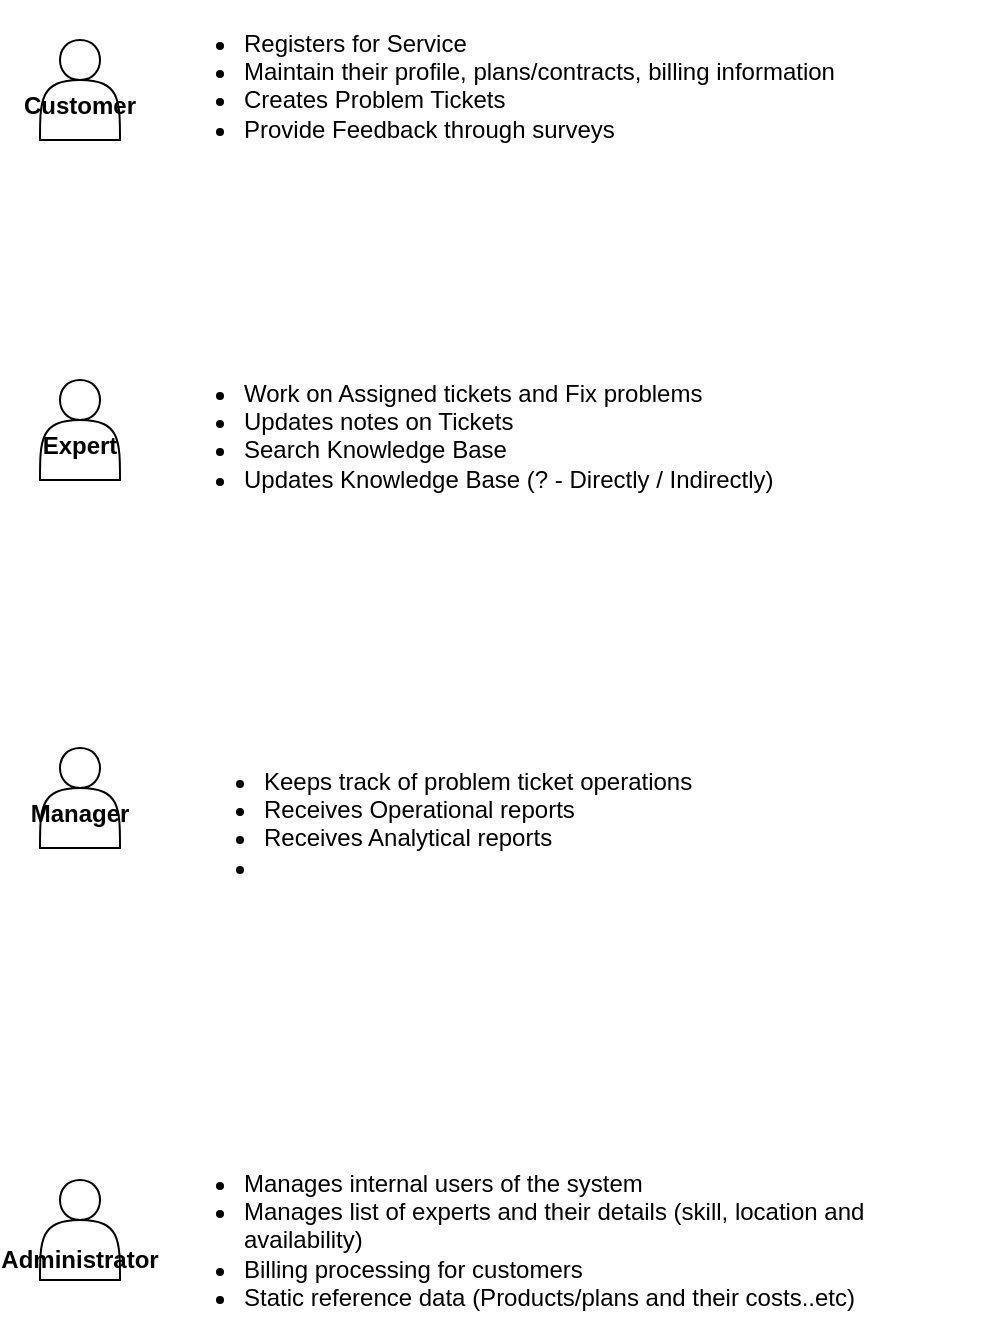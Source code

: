 <mxfile version="14.6.6" type="github" pages="3">
  <diagram id="QQjb7B1x9FnSJum1Ktwq" name="Actors_ActionsList">
    <mxGraphModel dx="3129" dy="-5" grid="1" gridSize="10" guides="1" tooltips="1" connect="1" arrows="1" fold="1" page="1" pageScale="1" pageWidth="827" pageHeight="1169" math="0" shadow="0">
      <root>
        <mxCell id="0" />
        <mxCell id="1" parent="0" />
        <mxCell id="cV49GLbtdZbuWx6RyrEC-1" value="&lt;br&gt;Customer" style="shape=actor;whiteSpace=wrap;html=1;fontStyle=1" parent="1" vertex="1">
          <mxGeometry x="-750" y="1400" width="40" height="50" as="geometry" />
        </mxCell>
        <mxCell id="cV49GLbtdZbuWx6RyrEC-2" value="&lt;br&gt;Expert" style="shape=actor;whiteSpace=wrap;html=1;fontStyle=1" parent="1" vertex="1">
          <mxGeometry x="-750" y="1570" width="40" height="50" as="geometry" />
        </mxCell>
        <mxCell id="GBkBr9sgOypdlljieGhE-1" value="&lt;br&gt;Manager" style="shape=actor;whiteSpace=wrap;html=1;fontStyle=1" parent="1" vertex="1">
          <mxGeometry x="-750" y="1754" width="40" height="50" as="geometry" />
        </mxCell>
        <mxCell id="GBkBr9sgOypdlljieGhE-2" value="&lt;br&gt;&lt;br&gt;Administrator" style="shape=actor;whiteSpace=wrap;html=1;fontStyle=1" parent="1" vertex="1">
          <mxGeometry x="-750" y="1970" width="40" height="50" as="geometry" />
        </mxCell>
        <mxCell id="EJEmB71T8K7dt9peTRfo-1" value="&lt;ul&gt;&lt;li&gt;Registers for Service&lt;/li&gt;&lt;li&gt;Maintain their profile, plans/contracts, billing information&lt;/li&gt;&lt;li&gt;Creates Problem Tickets&lt;/li&gt;&lt;li&gt;Provide Feedback through surveys&lt;/li&gt;&lt;/ul&gt;" style="text;strokeColor=none;fillColor=none;html=1;whiteSpace=wrap;verticalAlign=middle;overflow=hidden;" vertex="1" parent="1">
          <mxGeometry x="-690" y="1380" width="410" height="80" as="geometry" />
        </mxCell>
        <mxCell id="EJEmB71T8K7dt9peTRfo-2" value="&lt;ul&gt;&lt;li&gt;Work on Assigned tickets and Fix problems&lt;/li&gt;&lt;li&gt;Updates notes on Tickets&lt;/li&gt;&lt;li&gt;Search Knowledge Base&lt;/li&gt;&lt;li&gt;Updates Knowledge Base (? - Directly / Indirectly)&lt;/li&gt;&lt;/ul&gt;" style="text;strokeColor=none;fillColor=none;html=1;whiteSpace=wrap;verticalAlign=middle;overflow=hidden;" vertex="1" parent="1">
          <mxGeometry x="-690" y="1555" width="410" height="80" as="geometry" />
        </mxCell>
        <mxCell id="EJEmB71T8K7dt9peTRfo-3" value="&lt;ul&gt;&lt;li&gt;Manages internal users of the system&lt;/li&gt;&lt;li&gt;Manages list of experts and their details (skill, location and availability)&lt;/li&gt;&lt;li&gt;Billing processing for customers&lt;/li&gt;&lt;li&gt;Static reference data (Products/plans and their costs..etc)&lt;/li&gt;&lt;li&gt;&lt;br&gt;&lt;/li&gt;&lt;/ul&gt;" style="text;strokeColor=none;fillColor=none;html=1;whiteSpace=wrap;verticalAlign=middle;overflow=hidden;" vertex="1" parent="1">
          <mxGeometry x="-690" y="1950" width="410" height="90" as="geometry" />
        </mxCell>
        <mxCell id="EJEmB71T8K7dt9peTRfo-4" value="&lt;ul&gt;&lt;li&gt;Keeps track of problem ticket operations&lt;/li&gt;&lt;li&gt;Receives Operational reports&lt;/li&gt;&lt;li&gt;Receives Analytical reports&lt;/li&gt;&lt;li&gt;&lt;br&gt;&lt;/li&gt;&lt;/ul&gt;" style="text;strokeColor=none;fillColor=none;html=1;whiteSpace=wrap;verticalAlign=middle;overflow=hidden;" vertex="1" parent="1">
          <mxGeometry x="-680" y="1749" width="410" height="80" as="geometry" />
        </mxCell>
      </root>
    </mxGraphModel>
  </diagram>
  <diagram id="XvDAiUSSWPW-ntXfk5eC" name="Page-2">
    <mxGraphModel dx="3129" dy="-5" grid="1" gridSize="10" guides="1" tooltips="1" connect="1" arrows="1" fold="1" page="1" pageScale="1" pageWidth="827" pageHeight="1169" math="0" shadow="0">
      <root>
        <mxCell id="aLtJQppXOm-K-yjEnUu_-0" />
        <mxCell id="aLtJQppXOm-K-yjEnUu_-1" parent="aLtJQppXOm-K-yjEnUu_-0" />
        <mxCell id="aLtJQppXOm-K-yjEnUu_-2" value="Cross-Functional Flowchart" style="shape=table;childLayout=tableLayout;rowLines=0;columnLines=0;startSize=40;html=1;whiteSpace=wrap;collapsible=0;recursiveResize=0;expand=0;pointerEvents=0;fontStyle=1;align=center;" parent="aLtJQppXOm-K-yjEnUu_-1" vertex="1">
          <mxGeometry x="-680" y="1360" width="810" height="787" as="geometry" />
        </mxCell>
        <mxCell id="aLtJQppXOm-K-yjEnUu_-3" value="Admin" style="swimlane;horizontal=0;points=[[0,0.5],[1,0.5]];portConstraint=eastwest;startSize=40;html=1;whiteSpace=wrap;collapsible=0;recursiveResize=0;expand=0;pointerEvents=0;fontStyle=1" parent="aLtJQppXOm-K-yjEnUu_-2" vertex="1">
          <mxGeometry y="40" width="810" height="187" as="geometry" />
        </mxCell>
        <mxCell id="aLtJQppXOm-K-yjEnUu_-4" value="Ticket Creation" style="swimlane;connectable=0;startSize=40;html=1;whiteSpace=wrap;collapsible=0;recursiveResize=0;expand=0;pointerEvents=0;" parent="aLtJQppXOm-K-yjEnUu_-3" vertex="1">
          <mxGeometry x="40" width="257" height="187" as="geometry" />
        </mxCell>
        <mxCell id="aLtJQppXOm-K-yjEnUu_-5" value="Ticket Handling" style="swimlane;connectable=0;startSize=40;html=1;whiteSpace=wrap;collapsible=0;recursiveResize=0;expand=0;pointerEvents=0;" parent="aLtJQppXOm-K-yjEnUu_-3" vertex="1">
          <mxGeometry x="297" width="256" height="187" as="geometry" />
        </mxCell>
        <mxCell id="aLtJQppXOm-K-yjEnUu_-6" value="Ticket Closure" style="swimlane;connectable=0;startSize=40;html=1;whiteSpace=wrap;collapsible=0;recursiveResize=0;expand=0;pointerEvents=0;" parent="aLtJQppXOm-K-yjEnUu_-3" vertex="1">
          <mxGeometry x="553" width="257" height="187" as="geometry" />
        </mxCell>
        <mxCell id="aLtJQppXOm-K-yjEnUu_-7" value="Customer" style="swimlane;horizontal=0;points=[[0,0.5],[1,0.5]];portConstraint=eastwest;startSize=40;html=1;whiteSpace=wrap;collapsible=0;recursiveResize=0;expand=0;pointerEvents=0;" parent="aLtJQppXOm-K-yjEnUu_-2" vertex="1">
          <mxGeometry y="227" width="810" height="186" as="geometry" />
        </mxCell>
        <mxCell id="aLtJQppXOm-K-yjEnUu_-8" value="" style="swimlane;connectable=0;startSize=0;html=1;whiteSpace=wrap;collapsible=0;recursiveResize=0;expand=0;pointerEvents=0;" parent="aLtJQppXOm-K-yjEnUu_-7" vertex="1">
          <mxGeometry x="40" width="257" height="186" as="geometry" />
        </mxCell>
        <mxCell id="Z3Sf9JaexsFvczf-7HiP-0" value="Start" style="ellipse;whiteSpace=wrap;html=1;" vertex="1" parent="aLtJQppXOm-K-yjEnUu_-8">
          <mxGeometry x="70" y="23" width="70" height="43" as="geometry" />
        </mxCell>
        <mxCell id="Z3Sf9JaexsFvczf-7HiP-1" value="Create Ticket" style="rounded=0;whiteSpace=wrap;html=1;" vertex="1" parent="aLtJQppXOm-K-yjEnUu_-8">
          <mxGeometry x="45" y="103" width="120" height="60" as="geometry" />
        </mxCell>
        <mxCell id="Z3Sf9JaexsFvczf-7HiP-2" value="" style="endArrow=classic;html=1;entryX=0.5;entryY=0;entryDx=0;entryDy=0;exitX=0.5;exitY=1;exitDx=0;exitDy=0;" edge="1" parent="aLtJQppXOm-K-yjEnUu_-8" source="Z3Sf9JaexsFvczf-7HiP-0" target="Z3Sf9JaexsFvczf-7HiP-1">
          <mxGeometry width="50" height="50" relative="1" as="geometry">
            <mxPoint x="80" y="73" as="sourcePoint" />
            <mxPoint x="130" y="23" as="targetPoint" />
          </mxGeometry>
        </mxCell>
        <mxCell id="aLtJQppXOm-K-yjEnUu_-9" value="" style="swimlane;connectable=0;startSize=0;html=1;whiteSpace=wrap;collapsible=0;recursiveResize=0;expand=0;pointerEvents=0;" parent="aLtJQppXOm-K-yjEnUu_-7" vertex="1">
          <mxGeometry x="297" width="256" height="186" as="geometry" />
        </mxCell>
        <mxCell id="Z3Sf9JaexsFvczf-7HiP-3" value="Expert Located" style="rounded=0;whiteSpace=wrap;html=1;" vertex="1" parent="aLtJQppXOm-K-yjEnUu_-9">
          <mxGeometry x="63" y="14.5" width="120" height="60" as="geometry" />
        </mxCell>
        <mxCell id="Z3Sf9JaexsFvczf-7HiP-5" value="Ticket Assigned" style="rounded=0;whiteSpace=wrap;html=1;" vertex="1" parent="aLtJQppXOm-K-yjEnUu_-9">
          <mxGeometry x="63" y="103" width="120" height="60" as="geometry" />
        </mxCell>
        <mxCell id="Z3Sf9JaexsFvczf-7HiP-10" value="" style="endArrow=classic;html=1;entryX=0.5;entryY=0;entryDx=0;entryDy=0;" edge="1" parent="aLtJQppXOm-K-yjEnUu_-9" source="Z3Sf9JaexsFvczf-7HiP-3" target="Z3Sf9JaexsFvczf-7HiP-5">
          <mxGeometry width="50" height="50" relative="1" as="geometry">
            <mxPoint x="103" y="303" as="sourcePoint" />
            <mxPoint x="153" y="253" as="targetPoint" />
          </mxGeometry>
        </mxCell>
        <mxCell id="aLtJQppXOm-K-yjEnUu_-10" value="" style="swimlane;connectable=0;startSize=0;html=1;whiteSpace=wrap;collapsible=0;recursiveResize=0;expand=0;pointerEvents=0;" parent="aLtJQppXOm-K-yjEnUu_-7" vertex="1">
          <mxGeometry x="553" width="257" height="186" as="geometry" />
        </mxCell>
        <mxCell id="Z3Sf9JaexsFvczf-7HiP-4" value="" style="endArrow=classic;html=1;entryX=0;entryY=0.5;entryDx=0;entryDy=0;exitX=1;exitY=0.5;exitDx=0;exitDy=0;edgeStyle=orthogonalEdgeStyle;" edge="1" parent="aLtJQppXOm-K-yjEnUu_-7" source="Z3Sf9JaexsFvczf-7HiP-1" target="Z3Sf9JaexsFvczf-7HiP-3">
          <mxGeometry width="50" height="50" relative="1" as="geometry">
            <mxPoint x="130" y="153" as="sourcePoint" />
            <mxPoint x="180" y="103" as="targetPoint" />
          </mxGeometry>
        </mxCell>
        <mxCell id="aLtJQppXOm-K-yjEnUu_-11" value="Expert" style="swimlane;horizontal=0;points=[[0,0.5],[1,0.5]];portConstraint=eastwest;startSize=40;html=1;whiteSpace=wrap;collapsible=0;recursiveResize=0;expand=0;pointerEvents=0;" parent="aLtJQppXOm-K-yjEnUu_-2" vertex="1">
          <mxGeometry y="413" width="810" height="187" as="geometry" />
        </mxCell>
        <mxCell id="aLtJQppXOm-K-yjEnUu_-12" value="" style="swimlane;connectable=0;startSize=0;html=1;whiteSpace=wrap;collapsible=0;recursiveResize=0;expand=0;pointerEvents=0;" parent="aLtJQppXOm-K-yjEnUu_-11" vertex="1">
          <mxGeometry x="40" width="257" height="187" as="geometry" />
        </mxCell>
        <mxCell id="aLtJQppXOm-K-yjEnUu_-13" value="" style="swimlane;connectable=0;startSize=0;html=1;whiteSpace=wrap;collapsible=0;recursiveResize=0;expand=0;pointerEvents=0;" parent="aLtJQppXOm-K-yjEnUu_-11" vertex="1">
          <mxGeometry x="297" width="256" height="187" as="geometry" />
        </mxCell>
        <mxCell id="aLtJQppXOm-K-yjEnUu_-14" value="" style="swimlane;connectable=0;startSize=0;html=1;whiteSpace=wrap;collapsible=0;recursiveResize=0;expand=0;pointerEvents=0;" parent="aLtJQppXOm-K-yjEnUu_-11" vertex="1">
          <mxGeometry x="553" width="257" height="187" as="geometry" />
        </mxCell>
        <mxCell id="vYpb5QIGNWEWsmL8io5q-0" value="Manager" style="swimlane;horizontal=0;points=[[0,0.5],[1,0.5]];portConstraint=eastwest;startSize=40;html=1;whiteSpace=wrap;collapsible=0;recursiveResize=0;expand=0;pointerEvents=0;" vertex="1" parent="aLtJQppXOm-K-yjEnUu_-2">
          <mxGeometry y="600" width="810" height="187" as="geometry" />
        </mxCell>
        <mxCell id="vYpb5QIGNWEWsmL8io5q-1" value="" style="swimlane;connectable=0;startSize=0;html=1;whiteSpace=wrap;collapsible=0;recursiveResize=0;expand=0;pointerEvents=0;" vertex="1" parent="vYpb5QIGNWEWsmL8io5q-0">
          <mxGeometry x="40" width="257" height="187" as="geometry" />
        </mxCell>
        <mxCell id="vYpb5QIGNWEWsmL8io5q-2" value="" style="swimlane;connectable=0;startSize=0;html=1;whiteSpace=wrap;collapsible=0;recursiveResize=0;expand=0;pointerEvents=0;" vertex="1" parent="vYpb5QIGNWEWsmL8io5q-0">
          <mxGeometry x="297" width="256" height="187" as="geometry" />
        </mxCell>
        <mxCell id="vYpb5QIGNWEWsmL8io5q-3" value="" style="swimlane;connectable=0;startSize=0;html=1;whiteSpace=wrap;collapsible=0;recursiveResize=0;expand=0;pointerEvents=0;" vertex="1" parent="vYpb5QIGNWEWsmL8io5q-0">
          <mxGeometry x="553" width="257" height="187" as="geometry" />
        </mxCell>
      </root>
    </mxGraphModel>
  </diagram>
  <diagram id="8kB-ng7LXTdEH6x8OwXU" name="Page-3">
    <mxGraphModel dx="3129" dy="-5" grid="1" gridSize="10" guides="1" tooltips="1" connect="1" arrows="1" fold="1" page="1" pageScale="1" pageWidth="827" pageHeight="1169" math="0" shadow="0">
      <root>
        <mxCell id="42mEyLXdNHC8adgHVr76-0" />
        <mxCell id="42mEyLXdNHC8adgHVr76-1" parent="42mEyLXdNHC8adgHVr76-0" />
        <mxCell id="42mEyLXdNHC8adgHVr76-2" value="Cross-Functional Flowchart" style="shape=table;childLayout=tableLayout;rowLines=0;columnLines=0;startSize=40;html=1;whiteSpace=wrap;collapsible=0;recursiveResize=0;expand=0;pointerEvents=0;fontStyle=1;align=center;" vertex="1" parent="42mEyLXdNHC8adgHVr76-1">
          <mxGeometry x="-680" y="1360" width="810" height="787" as="geometry" />
        </mxCell>
        <mxCell id="42mEyLXdNHC8adgHVr76-3" value="Admin" style="swimlane;horizontal=0;points=[[0,0.5],[1,0.5]];portConstraint=eastwest;startSize=40;html=1;whiteSpace=wrap;collapsible=0;recursiveResize=0;expand=0;pointerEvents=0;fontStyle=1" vertex="1" parent="42mEyLXdNHC8adgHVr76-2">
          <mxGeometry y="40" width="810" height="187" as="geometry" />
        </mxCell>
        <mxCell id="42mEyLXdNHC8adgHVr76-4" value="Ticket Creation" style="swimlane;connectable=0;startSize=40;html=1;whiteSpace=wrap;collapsible=0;recursiveResize=0;expand=0;pointerEvents=0;" vertex="1" parent="42mEyLXdNHC8adgHVr76-3">
          <mxGeometry x="40" width="257" height="187" as="geometry" />
        </mxCell>
        <mxCell id="42mEyLXdNHC8adgHVr76-5" value="Ticket Handling" style="swimlane;connectable=0;startSize=40;html=1;whiteSpace=wrap;collapsible=0;recursiveResize=0;expand=0;pointerEvents=0;" vertex="1" parent="42mEyLXdNHC8adgHVr76-3">
          <mxGeometry x="297" width="256" height="187" as="geometry" />
        </mxCell>
        <mxCell id="42mEyLXdNHC8adgHVr76-6" value="Ticket Closure" style="swimlane;connectable=0;startSize=40;html=1;whiteSpace=wrap;collapsible=0;recursiveResize=0;expand=0;pointerEvents=0;" vertex="1" parent="42mEyLXdNHC8adgHVr76-3">
          <mxGeometry x="553" width="257" height="187" as="geometry" />
        </mxCell>
        <mxCell id="42mEyLXdNHC8adgHVr76-7" value="Customer" style="swimlane;horizontal=0;points=[[0,0.5],[1,0.5]];portConstraint=eastwest;startSize=40;html=1;whiteSpace=wrap;collapsible=0;recursiveResize=0;expand=0;pointerEvents=0;" vertex="1" parent="42mEyLXdNHC8adgHVr76-2">
          <mxGeometry y="227" width="810" height="186" as="geometry" />
        </mxCell>
        <mxCell id="42mEyLXdNHC8adgHVr76-8" value="" style="swimlane;connectable=0;startSize=0;html=1;whiteSpace=wrap;collapsible=0;recursiveResize=0;expand=0;pointerEvents=0;" vertex="1" parent="42mEyLXdNHC8adgHVr76-7">
          <mxGeometry x="40" width="257" height="186" as="geometry" />
        </mxCell>
        <mxCell id="42mEyLXdNHC8adgHVr76-11" value="" style="endArrow=classic;html=1;entryX=0.5;entryY=0;entryDx=0;entryDy=0;exitX=0.5;exitY=1;exitDx=0;exitDy=0;" edge="1" parent="42mEyLXdNHC8adgHVr76-8" target="42mEyLXdNHC8adgHVr76-10">
          <mxGeometry width="50" height="50" relative="1" as="geometry">
            <mxPoint x="105" y="66" as="sourcePoint" />
            <mxPoint x="130" y="23" as="targetPoint" />
          </mxGeometry>
        </mxCell>
        <mxCell id="42mEyLXdNHC8adgHVr76-12" value="" style="swimlane;connectable=0;startSize=0;html=1;whiteSpace=wrap;collapsible=0;recursiveResize=0;expand=0;pointerEvents=0;" vertex="1" parent="42mEyLXdNHC8adgHVr76-7">
          <mxGeometry x="297" width="256" height="186" as="geometry" />
        </mxCell>
        <mxCell id="42mEyLXdNHC8adgHVr76-15" value="" style="endArrow=classic;html=1;entryX=0.5;entryY=0;entryDx=0;entryDy=0;" edge="1" parent="42mEyLXdNHC8adgHVr76-12" target="42mEyLXdNHC8adgHVr76-14">
          <mxGeometry width="50" height="50" relative="1" as="geometry">
            <mxPoint x="123" y="74.5" as="sourcePoint" />
            <mxPoint x="153" y="253" as="targetPoint" />
          </mxGeometry>
        </mxCell>
        <mxCell id="42mEyLXdNHC8adgHVr76-16" value="" style="swimlane;connectable=0;startSize=0;html=1;whiteSpace=wrap;collapsible=0;recursiveResize=0;expand=0;pointerEvents=0;" vertex="1" parent="42mEyLXdNHC8adgHVr76-7">
          <mxGeometry x="553" width="257" height="186" as="geometry" />
        </mxCell>
        <mxCell id="42mEyLXdNHC8adgHVr76-18" value="Expert" style="swimlane;horizontal=0;points=[[0,0.5],[1,0.5]];portConstraint=eastwest;startSize=40;html=1;whiteSpace=wrap;collapsible=0;recursiveResize=0;expand=0;pointerEvents=0;" vertex="1" parent="42mEyLXdNHC8adgHVr76-2">
          <mxGeometry y="413" width="810" height="187" as="geometry" />
        </mxCell>
        <mxCell id="42mEyLXdNHC8adgHVr76-19" value="" style="swimlane;connectable=0;startSize=0;html=1;whiteSpace=wrap;collapsible=0;recursiveResize=0;expand=0;pointerEvents=0;" vertex="1" parent="42mEyLXdNHC8adgHVr76-18">
          <mxGeometry x="40" width="257" height="187" as="geometry" />
        </mxCell>
        <mxCell id="42mEyLXdNHC8adgHVr76-20" value="" style="swimlane;connectable=0;startSize=0;html=1;whiteSpace=wrap;collapsible=0;recursiveResize=0;expand=0;pointerEvents=0;" vertex="1" parent="42mEyLXdNHC8adgHVr76-18">
          <mxGeometry x="297" width="256" height="187" as="geometry" />
        </mxCell>
        <mxCell id="42mEyLXdNHC8adgHVr76-21" value="" style="swimlane;connectable=0;startSize=0;html=1;whiteSpace=wrap;collapsible=0;recursiveResize=0;expand=0;pointerEvents=0;" vertex="1" parent="42mEyLXdNHC8adgHVr76-18">
          <mxGeometry x="553" width="257" height="187" as="geometry" />
        </mxCell>
        <mxCell id="42mEyLXdNHC8adgHVr76-22" value="Manager" style="swimlane;horizontal=0;points=[[0,0.5],[1,0.5]];portConstraint=eastwest;startSize=40;html=1;whiteSpace=wrap;collapsible=0;recursiveResize=0;expand=0;pointerEvents=0;" vertex="1" parent="42mEyLXdNHC8adgHVr76-2">
          <mxGeometry y="600" width="810" height="187" as="geometry" />
        </mxCell>
        <mxCell id="42mEyLXdNHC8adgHVr76-23" value="" style="swimlane;connectable=0;startSize=0;html=1;whiteSpace=wrap;collapsible=0;recursiveResize=0;expand=0;pointerEvents=0;" vertex="1" parent="42mEyLXdNHC8adgHVr76-22">
          <mxGeometry x="40" width="257" height="187" as="geometry" />
        </mxCell>
        <mxCell id="42mEyLXdNHC8adgHVr76-24" value="" style="swimlane;connectable=0;startSize=0;html=1;whiteSpace=wrap;collapsible=0;recursiveResize=0;expand=0;pointerEvents=0;" vertex="1" parent="42mEyLXdNHC8adgHVr76-22">
          <mxGeometry x="297" width="256" height="187" as="geometry" />
        </mxCell>
        <mxCell id="42mEyLXdNHC8adgHVr76-25" value="" style="swimlane;connectable=0;startSize=0;html=1;whiteSpace=wrap;collapsible=0;recursiveResize=0;expand=0;pointerEvents=0;" vertex="1" parent="42mEyLXdNHC8adgHVr76-22">
          <mxGeometry x="553" width="257" height="187" as="geometry" />
        </mxCell>
        <mxCell id="42mEyLXdNHC8adgHVr76-27" value="Start" style="ellipse;whiteSpace=wrap;html=1;" vertex="1" parent="42mEyLXdNHC8adgHVr76-1">
          <mxGeometry x="505" y="1250" width="70" height="43" as="geometry" />
        </mxCell>
        <mxCell id="42mEyLXdNHC8adgHVr76-28" value="Create Ticket" style="rounded=0;whiteSpace=wrap;html=1;" vertex="1" parent="42mEyLXdNHC8adgHVr76-1">
          <mxGeometry x="480" y="1350" width="120" height="60" as="geometry" />
        </mxCell>
        <mxCell id="42mEyLXdNHC8adgHVr76-29" value="Expert Located" style="rounded=0;whiteSpace=wrap;html=1;" vertex="1" parent="42mEyLXdNHC8adgHVr76-1">
          <mxGeometry x="480" y="1456.5" width="120" height="60" as="geometry" />
        </mxCell>
        <mxCell id="42mEyLXdNHC8adgHVr76-30" value="Ticket Assigned" style="rounded=0;whiteSpace=wrap;html=1;" vertex="1" parent="42mEyLXdNHC8adgHVr76-1">
          <mxGeometry x="480" y="1556" width="120" height="60" as="geometry" />
        </mxCell>
        <mxCell id="42mEyLXdNHC8adgHVr76-31" value="" style="endArrow=classic;html=1;entryX=0.5;entryY=0;entryDx=0;entryDy=0;" edge="1" parent="42mEyLXdNHC8adgHVr76-1" source="42mEyLXdNHC8adgHVr76-28" target="42mEyLXdNHC8adgHVr76-29">
          <mxGeometry width="50" height="50" relative="1" as="geometry">
            <mxPoint x="930" y="13" as="sourcePoint" />
            <mxPoint x="980" y="-37" as="targetPoint" />
          </mxGeometry>
        </mxCell>
        <mxCell id="42mEyLXdNHC8adgHVr76-32" value="" style="endArrow=classic;html=1;entryX=0.5;entryY=0;entryDx=0;entryDy=0;exitX=0.5;exitY=1;exitDx=0;exitDy=0;" edge="1" parent="42mEyLXdNHC8adgHVr76-1" source="42mEyLXdNHC8adgHVr76-27" target="42mEyLXdNHC8adgHVr76-28">
          <mxGeometry width="50" height="50" relative="1" as="geometry">
            <mxPoint x="215" y="1540" as="sourcePoint" />
            <mxPoint x="265" y="1490" as="targetPoint" />
          </mxGeometry>
        </mxCell>
        <mxCell id="42mEyLXdNHC8adgHVr76-38" style="edgeStyle=orthogonalEdgeStyle;rounded=0;orthogonalLoop=1;jettySize=auto;html=1;exitX=0.5;exitY=1;exitDx=0;exitDy=0;" edge="1" parent="42mEyLXdNHC8adgHVr76-1" source="42mEyLXdNHC8adgHVr76-34" target="42mEyLXdNHC8adgHVr76-37">
          <mxGeometry relative="1" as="geometry">
            <mxPoint x="745" y="1670" as="targetPoint" />
          </mxGeometry>
        </mxCell>
        <mxCell id="42mEyLXdNHC8adgHVr76-34" value="Push Ticket Info,&lt;br&gt;Notify Expert" style="rounded=0;whiteSpace=wrap;html=1;" vertex="1" parent="42mEyLXdNHC8adgHVr76-1">
          <mxGeometry x="480" y="1646" width="120" height="60" as="geometry" />
        </mxCell>
        <mxCell id="42mEyLXdNHC8adgHVr76-35" value="" style="endArrow=classic;html=1;entryX=0.5;entryY=0;entryDx=0;entryDy=0;" edge="1" parent="42mEyLXdNHC8adgHVr76-1" source="42mEyLXdNHC8adgHVr76-29" target="42mEyLXdNHC8adgHVr76-30">
          <mxGeometry width="50" height="50" relative="1" as="geometry">
            <mxPoint x="465" y="1880" as="sourcePoint" />
            <mxPoint x="515" y="1830" as="targetPoint" />
          </mxGeometry>
        </mxCell>
        <mxCell id="42mEyLXdNHC8adgHVr76-36" value="" style="endArrow=classic;html=1;exitX=0.5;exitY=1;exitDx=0;exitDy=0;" edge="1" parent="42mEyLXdNHC8adgHVr76-1" source="42mEyLXdNHC8adgHVr76-30" target="42mEyLXdNHC8adgHVr76-34">
          <mxGeometry width="50" height="50" relative="1" as="geometry">
            <mxPoint x="315" y="1870" as="sourcePoint" />
            <mxPoint x="365" y="1820" as="targetPoint" />
          </mxGeometry>
        </mxCell>
        <mxCell id="42mEyLXdNHC8adgHVr76-37" value="Notify Customer" style="rounded=0;whiteSpace=wrap;html=1;" vertex="1" parent="42mEyLXdNHC8adgHVr76-1">
          <mxGeometry x="480" y="1750" width="120" height="60" as="geometry" />
        </mxCell>
        <mxCell id="42mEyLXdNHC8adgHVr76-39" value="Push Notifications to&amp;nbsp; Customer" style="rounded=0;whiteSpace=wrap;html=1;" vertex="1" parent="42mEyLXdNHC8adgHVr76-1">
          <mxGeometry x="480" y="1850" width="120" height="60" as="geometry" />
        </mxCell>
        <mxCell id="42mEyLXdNHC8adgHVr76-40" value="Update/Closure of Ticket by Expert" style="rounded=0;whiteSpace=wrap;html=1;" vertex="1" parent="42mEyLXdNHC8adgHVr76-1">
          <mxGeometry x="480" y="1947" width="120" height="60" as="geometry" />
        </mxCell>
        <mxCell id="42mEyLXdNHC8adgHVr76-49" value="" style="edgeStyle=none;rounded=0;orthogonalLoop=1;jettySize=auto;html=1;" edge="1" parent="42mEyLXdNHC8adgHVr76-1" source="42mEyLXdNHC8adgHVr76-41" target="42mEyLXdNHC8adgHVr76-42">
          <mxGeometry relative="1" as="geometry" />
        </mxCell>
        <mxCell id="42mEyLXdNHC8adgHVr76-41" value="Closure Survey to Customer" style="rounded=0;whiteSpace=wrap;html=1;" vertex="1" parent="42mEyLXdNHC8adgHVr76-1">
          <mxGeometry x="480" y="2040" width="120" height="60" as="geometry" />
        </mxCell>
        <mxCell id="42mEyLXdNHC8adgHVr76-42" value="Customer feedback through Survey" style="rounded=0;whiteSpace=wrap;html=1;" vertex="1" parent="42mEyLXdNHC8adgHVr76-1">
          <mxGeometry x="480" y="2130" width="120" height="60" as="geometry" />
        </mxCell>
        <mxCell id="42mEyLXdNHC8adgHVr76-43" value="End" style="ellipse;whiteSpace=wrap;html=1;" vertex="1" parent="42mEyLXdNHC8adgHVr76-1">
          <mxGeometry x="505" y="2230" width="70" height="43" as="geometry" />
        </mxCell>
        <mxCell id="42mEyLXdNHC8adgHVr76-44" value="Update to Knowledge base" style="rounded=0;whiteSpace=wrap;html=1;" vertex="1" parent="42mEyLXdNHC8adgHVr76-1">
          <mxGeometry x="660" y="1947" width="120" height="60" as="geometry" />
        </mxCell>
        <mxCell id="42mEyLXdNHC8adgHVr76-45" value="" style="endArrow=classic;html=1;entryX=0.5;entryY=0;entryDx=0;entryDy=0;exitX=0.5;exitY=1;exitDx=0;exitDy=0;" edge="1" parent="42mEyLXdNHC8adgHVr76-1" source="42mEyLXdNHC8adgHVr76-37" target="42mEyLXdNHC8adgHVr76-39">
          <mxGeometry width="50" height="50" relative="1" as="geometry">
            <mxPoint x="360" y="1850" as="sourcePoint" />
            <mxPoint x="410" y="1800" as="targetPoint" />
          </mxGeometry>
        </mxCell>
        <mxCell id="42mEyLXdNHC8adgHVr76-46" value="" style="endArrow=classic;html=1;entryX=0.5;entryY=0;entryDx=0;entryDy=0;exitX=0.5;exitY=1;exitDx=0;exitDy=0;" edge="1" parent="42mEyLXdNHC8adgHVr76-1">
          <mxGeometry width="50" height="50" relative="1" as="geometry">
            <mxPoint x="539.5" y="1910" as="sourcePoint" />
            <mxPoint x="539.5" y="1950" as="targetPoint" />
          </mxGeometry>
        </mxCell>
        <mxCell id="42mEyLXdNHC8adgHVr76-47" value="" style="endArrow=classic;html=1;" edge="1" parent="42mEyLXdNHC8adgHVr76-1" source="42mEyLXdNHC8adgHVr76-41" target="42mEyLXdNHC8adgHVr76-42">
          <mxGeometry width="50" height="50" relative="1" as="geometry">
            <mxPoint x="560" y="1830" as="sourcePoint" />
            <mxPoint x="560" y="1870" as="targetPoint" />
          </mxGeometry>
        </mxCell>
        <mxCell id="42mEyLXdNHC8adgHVr76-48" value="" style="endArrow=classic;html=1;exitX=0.5;exitY=1;exitDx=0;exitDy=0;" edge="1" parent="42mEyLXdNHC8adgHVr76-1" source="42mEyLXdNHC8adgHVr76-40">
          <mxGeometry width="50" height="50" relative="1" as="geometry">
            <mxPoint x="550" y="2110" as="sourcePoint" />
            <mxPoint x="540" y="2040" as="targetPoint" />
          </mxGeometry>
        </mxCell>
        <mxCell id="42mEyLXdNHC8adgHVr76-50" value="" style="endArrow=classic;html=1;exitX=0.5;exitY=1;exitDx=0;exitDy=0;entryX=0.5;entryY=0;entryDx=0;entryDy=0;" edge="1" parent="42mEyLXdNHC8adgHVr76-1" source="42mEyLXdNHC8adgHVr76-42" target="42mEyLXdNHC8adgHVr76-43">
          <mxGeometry width="50" height="50" relative="1" as="geometry">
            <mxPoint x="560" y="2120" as="sourcePoint" />
            <mxPoint x="560" y="2150" as="targetPoint" />
          </mxGeometry>
        </mxCell>
        <mxCell id="42mEyLXdNHC8adgHVr76-51" value="" style="endArrow=classic;html=1;entryX=0;entryY=0.5;entryDx=0;entryDy=0;" edge="1" parent="42mEyLXdNHC8adgHVr76-1" source="42mEyLXdNHC8adgHVr76-40" target="42mEyLXdNHC8adgHVr76-44">
          <mxGeometry width="50" height="50" relative="1" as="geometry">
            <mxPoint x="550" y="2017" as="sourcePoint" />
            <mxPoint x="550" y="2050" as="targetPoint" />
          </mxGeometry>
        </mxCell>
      </root>
    </mxGraphModel>
  </diagram>
</mxfile>
